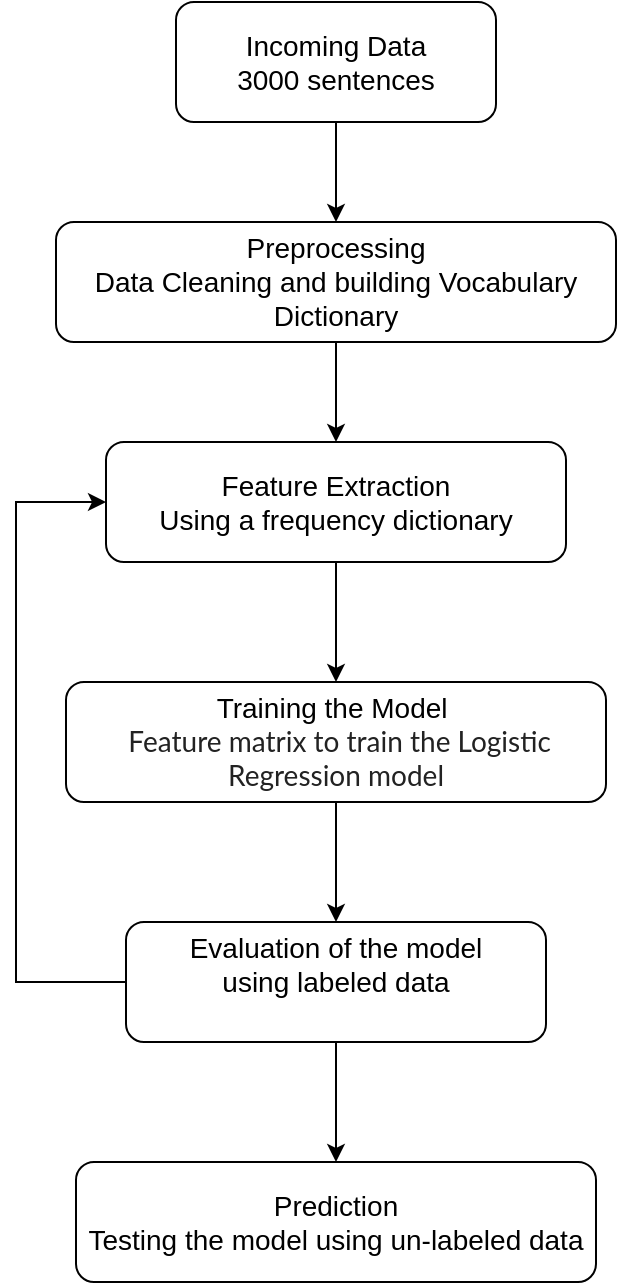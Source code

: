 <mxfile version="20.5.1" type="github">
  <diagram id="1UZXJah7Nus48Wz_6rOb" name="Page-1">
    <mxGraphModel dx="1313" dy="798" grid="1" gridSize="10" guides="1" tooltips="1" connect="1" arrows="1" fold="1" page="1" pageScale="1" pageWidth="850" pageHeight="1100" math="0" shadow="0">
      <root>
        <mxCell id="0" />
        <mxCell id="1" parent="0" />
        <mxCell id="Tz9ZIzHWi9LlfEscKEwl-3" value="" style="edgeStyle=orthogonalEdgeStyle;rounded=0;orthogonalLoop=1;jettySize=auto;html=1;fontSize=14;" edge="1" parent="1" source="Tz9ZIzHWi9LlfEscKEwl-1" target="Tz9ZIzHWi9LlfEscKEwl-2">
          <mxGeometry relative="1" as="geometry" />
        </mxCell>
        <mxCell id="Tz9ZIzHWi9LlfEscKEwl-1" value="&lt;font style=&quot;font-size: 14px;&quot;&gt;Incoming Data&lt;br&gt;3000 sentences&lt;/font&gt;" style="rounded=1;whiteSpace=wrap;html=1;" vertex="1" parent="1">
          <mxGeometry x="330" y="100" width="160" height="60" as="geometry" />
        </mxCell>
        <mxCell id="Tz9ZIzHWi9LlfEscKEwl-5" value="" style="edgeStyle=orthogonalEdgeStyle;rounded=0;orthogonalLoop=1;jettySize=auto;html=1;fontSize=14;" edge="1" parent="1" source="Tz9ZIzHWi9LlfEscKEwl-2" target="Tz9ZIzHWi9LlfEscKEwl-4">
          <mxGeometry relative="1" as="geometry" />
        </mxCell>
        <mxCell id="Tz9ZIzHWi9LlfEscKEwl-2" value="&lt;font style=&quot;font-size: 14px;&quot;&gt;Preprocessing&lt;br&gt;Data Cleaning and building Vocabulary Dictionary&lt;/font&gt;" style="whiteSpace=wrap;html=1;rounded=1;" vertex="1" parent="1">
          <mxGeometry x="270" y="210" width="280" height="60" as="geometry" />
        </mxCell>
        <mxCell id="Tz9ZIzHWi9LlfEscKEwl-7" value="" style="edgeStyle=orthogonalEdgeStyle;rounded=0;orthogonalLoop=1;jettySize=auto;html=1;fontSize=14;" edge="1" parent="1" source="Tz9ZIzHWi9LlfEscKEwl-4" target="Tz9ZIzHWi9LlfEscKEwl-6">
          <mxGeometry relative="1" as="geometry" />
        </mxCell>
        <mxCell id="Tz9ZIzHWi9LlfEscKEwl-4" value="&lt;font style=&quot;font-size: 14px;&quot;&gt;Feature Extraction&lt;br&gt;Using a frequency dictionary&lt;/font&gt;" style="whiteSpace=wrap;html=1;rounded=1;" vertex="1" parent="1">
          <mxGeometry x="295" y="320" width="230" height="60" as="geometry" />
        </mxCell>
        <mxCell id="Tz9ZIzHWi9LlfEscKEwl-9" value="" style="edgeStyle=orthogonalEdgeStyle;rounded=0;orthogonalLoop=1;jettySize=auto;html=1;fontSize=14;" edge="1" parent="1" source="Tz9ZIzHWi9LlfEscKEwl-6" target="Tz9ZIzHWi9LlfEscKEwl-8">
          <mxGeometry relative="1" as="geometry" />
        </mxCell>
        <mxCell id="Tz9ZIzHWi9LlfEscKEwl-6" value="&lt;font style=&quot;font-size: 14px;&quot;&gt;Training the Model&amp;nbsp;&lt;br&gt;&lt;span style=&quot;color: rgb(34, 34, 34); font-family: Lato, sans-serif; text-align: left; background-color: rgb(255, 255, 255);&quot;&gt;&amp;nbsp;Feature matrix to train the Logistic Regression model&lt;/span&gt;&lt;/font&gt;" style="whiteSpace=wrap;html=1;rounded=1;" vertex="1" parent="1">
          <mxGeometry x="275" y="440" width="270" height="60" as="geometry" />
        </mxCell>
        <mxCell id="Tz9ZIzHWi9LlfEscKEwl-11" value="" style="edgeStyle=orthogonalEdgeStyle;rounded=0;orthogonalLoop=1;jettySize=auto;html=1;fontSize=14;" edge="1" parent="1" source="Tz9ZIzHWi9LlfEscKEwl-8" target="Tz9ZIzHWi9LlfEscKEwl-10">
          <mxGeometry relative="1" as="geometry" />
        </mxCell>
        <mxCell id="Tz9ZIzHWi9LlfEscKEwl-13" style="edgeStyle=orthogonalEdgeStyle;rounded=0;orthogonalLoop=1;jettySize=auto;html=1;exitX=0;exitY=0.5;exitDx=0;exitDy=0;entryX=0;entryY=0.5;entryDx=0;entryDy=0;fontSize=14;" edge="1" parent="1" source="Tz9ZIzHWi9LlfEscKEwl-8" target="Tz9ZIzHWi9LlfEscKEwl-4">
          <mxGeometry relative="1" as="geometry">
            <Array as="points">
              <mxPoint x="250" y="590" />
              <mxPoint x="250" y="350" />
            </Array>
          </mxGeometry>
        </mxCell>
        <mxCell id="Tz9ZIzHWi9LlfEscKEwl-8" value="&lt;font style=&quot;font-size: 14px;&quot;&gt;Evaluation of the model&lt;br&gt;using labeled data&lt;br&gt;&lt;br&gt;&lt;/font&gt;" style="whiteSpace=wrap;html=1;rounded=1;" vertex="1" parent="1">
          <mxGeometry x="305" y="560" width="210" height="60" as="geometry" />
        </mxCell>
        <mxCell id="Tz9ZIzHWi9LlfEscKEwl-10" value="&lt;font style=&quot;font-size: 14px;&quot;&gt;Prediction &lt;br&gt;Testing the model using un-labeled data&lt;/font&gt;" style="rounded=1;whiteSpace=wrap;html=1;" vertex="1" parent="1">
          <mxGeometry x="280" y="680" width="260" height="60" as="geometry" />
        </mxCell>
      </root>
    </mxGraphModel>
  </diagram>
</mxfile>
